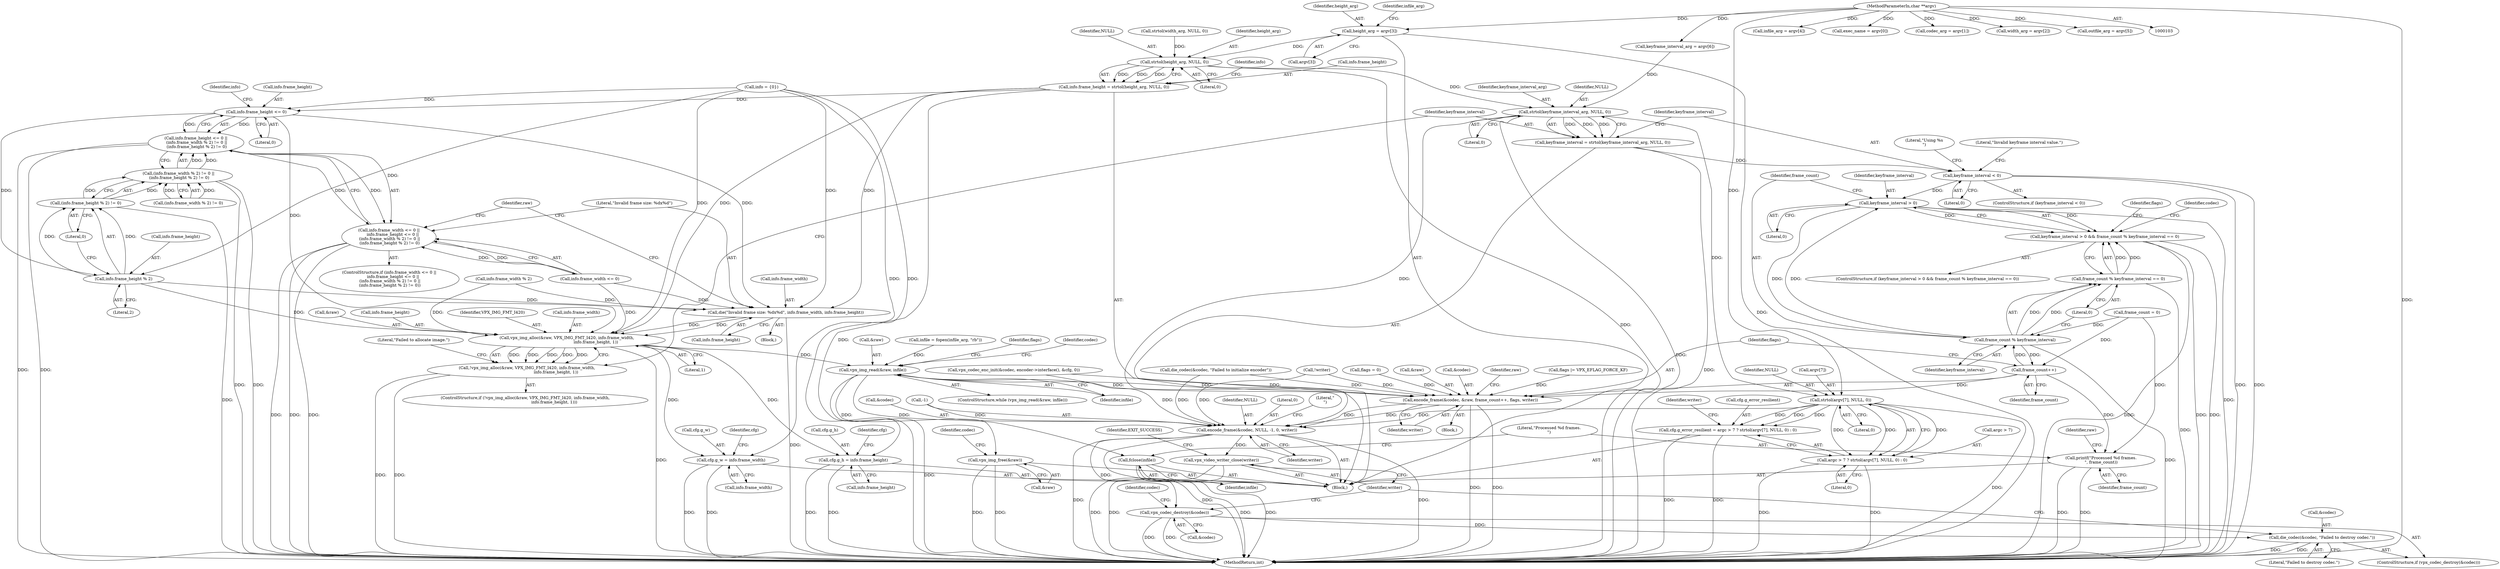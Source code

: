 digraph "0_Android_5a9753fca56f0eeb9f61e342b2fccffc364f9426_14@array" {
"1000187" [label="(Call,height_arg = argv[3])"];
"1000105" [label="(MethodParameterIn,char **argv)"];
"1000235" [label="(Call,strtol(height_arg, NULL, 0))"];
"1000231" [label="(Call,info.frame_height = strtol(height_arg, NULL, 0))"];
"1000261" [label="(Call,info.frame_height <= 0)"];
"1000260" [label="(Call,info.frame_height <= 0 ||\n (info.frame_width % 2) != 0 ||\n (info.frame_height % 2) != 0)"];
"1000254" [label="(Call,info.frame_width <= 0 ||\n      info.frame_height <= 0 ||\n (info.frame_width % 2) != 0 ||\n (info.frame_height % 2) != 0)"];
"1000275" [label="(Call,info.frame_height % 2)"];
"1000274" [label="(Call,(info.frame_height % 2) != 0)"];
"1000266" [label="(Call,(info.frame_width % 2) != 0 ||\n (info.frame_height % 2) != 0)"];
"1000282" [label="(Call,die(\"Invalid frame size: %dx%d\", info.frame_width, info.frame_height))"];
"1000292" [label="(Call,vpx_img_alloc(&raw, VPX_IMG_FMT_I420, info.frame_width,\n                                             info.frame_height, 1))"];
"1000291" [label="(Call,!vpx_img_alloc(&raw, VPX_IMG_FMT_I420, info.frame_width,\n                                             info.frame_height, 1))"];
"1000335" [label="(Call,cfg.g_w = info.frame_width)"];
"1000342" [label="(Call,cfg.g_h = info.frame_height)"];
"1000427" [label="(Call,vpx_img_read(&raw, infile))"];
"1000449" [label="(Call,encode_frame(&codec, &raw, frame_count++, flags, writer))"];
"1000458" [label="(Call,encode_frame(&codec, NULL, -1, 0, writer))"];
"1000477" [label="(Call,vpx_codec_destroy(&codec))"];
"1000480" [label="(Call,die_codec(&codec, \"Failed to destroy codec.\"))"];
"1000484" [label="(Call,vpx_video_writer_close(writer))"];
"1000468" [label="(Call,fclose(infile))"];
"1000473" [label="(Call,vpx_img_free(&raw))"];
"1000308" [label="(Call,strtol(keyframe_interval_arg, NULL, 0))"];
"1000306" [label="(Call,keyframe_interval = strtol(keyframe_interval_arg, NULL, 0))"];
"1000313" [label="(Call,keyframe_interval < 0)"];
"1000438" [label="(Call,keyframe_interval > 0)"];
"1000437" [label="(Call,keyframe_interval > 0 && frame_count % keyframe_interval == 0)"];
"1000442" [label="(Call,frame_count % keyframe_interval)"];
"1000441" [label="(Call,frame_count % keyframe_interval == 0)"];
"1000454" [label="(Call,frame_count++)"];
"1000470" [label="(Call,printf(\"Processed %d frames.\n\", frame_count))"];
"1000384" [label="(Call,strtol(argv[7], NULL, 0))"];
"1000376" [label="(Call,cfg.g_error_resilient = argc > 7 ? strtol(argv[7], NULL, 0) : 0)"];
"1000380" [label="(Call,argc > 7 ? strtol(argv[7], NULL, 0) : 0)"];
"1000274" [label="(Call,(info.frame_height % 2) != 0)"];
"1000461" [label="(Identifier,NULL)"];
"1000422" [label="(Call,die_codec(&codec, \"Failed to initialize encoder\"))"];
"1000478" [label="(Call,&codec)"];
"1000384" [label="(Call,strtol(argv[7], NULL, 0))"];
"1000392" [label="(Identifier,writer)"];
"1000484" [label="(Call,vpx_video_writer_close(writer))"];
"1000482" [label="(Identifier,codec)"];
"1000280" [label="(Literal,0)"];
"1000406" [label="(Call,infile = fopen(infile_arg, \"rb\"))"];
"1000232" [label="(Call,info.frame_height)"];
"1000266" [label="(Call,(info.frame_width % 2) != 0 ||\n (info.frame_height % 2) != 0)"];
"1000192" [label="(Call,infile_arg = argv[4])"];
"1000291" [label="(Call,!vpx_img_alloc(&raw, VPX_IMG_FMT_I420, info.frame_width,\n                                             info.frame_height, 1))"];
"1000437" [label="(Call,keyframe_interval > 0 && frame_count % keyframe_interval == 0)"];
"1000292" [label="(Call,vpx_img_alloc(&raw, VPX_IMG_FMT_I420, info.frame_width,\n                                             info.frame_height, 1))"];
"1000473" [label="(Call,vpx_img_free(&raw))"];
"1000377" [label="(Call,cfg.g_error_resilient)"];
"1000275" [label="(Call,info.frame_height % 2)"];
"1000281" [label="(Block,)"];
"1000254" [label="(Call,info.frame_width <= 0 ||\n      info.frame_height <= 0 ||\n (info.frame_width % 2) != 0 ||\n (info.frame_height % 2) != 0)"];
"1000439" [label="(Identifier,keyframe_interval)"];
"1000471" [label="(Literal,\"Processed %d frames.\n\")"];
"1000440" [label="(Literal,0)"];
"1000282" [label="(Call,die(\"Invalid frame size: %dx%d\", info.frame_width, info.frame_height))"];
"1000312" [label="(ControlStructure,if (keyframe_interval < 0))"];
"1000390" [label="(Literal,0)"];
"1000270" [label="(Identifier,info)"];
"1000426" [label="(ControlStructure,while (vpx_img_read(&raw, infile)))"];
"1000469" [label="(Identifier,infile)"];
"1000344" [label="(Identifier,cfg)"];
"1000487" [label="(Identifier,EXIT_SUCCESS)"];
"1000485" [label="(Identifier,writer)"];
"1000455" [label="(Identifier,frame_count)"];
"1000438" [label="(Call,keyframe_interval > 0)"];
"1000479" [label="(Identifier,codec)"];
"1000436" [label="(ControlStructure,if (keyframe_interval > 0 && frame_count % keyframe_interval == 0))"];
"1000380" [label="(Call,argc > 7 ? strtol(argv[7], NULL, 0) : 0)"];
"1000434" [label="(Identifier,flags)"];
"1000449" [label="(Call,encode_frame(&codec, &raw, frame_count++, flags, writer))"];
"1000306" [label="(Call,keyframe_interval = strtol(keyframe_interval_arg, NULL, 0))"];
"1000293" [label="(Call,&raw)"];
"1000166" [label="(Call,exec_name = argv[0])"];
"1000454" [label="(Call,frame_count++)"];
"1000430" [label="(Identifier,infile)"];
"1000261" [label="(Call,info.frame_height <= 0)"];
"1000475" [label="(Identifier,raw)"];
"1000294" [label="(Identifier,raw)"];
"1000177" [label="(Call,codec_arg = argv[1])"];
"1000376" [label="(Call,cfg.g_error_resilient = argc > 7 ? strtol(argv[7], NULL, 0) : 0)"];
"1000339" [label="(Call,info.frame_width)"];
"1000236" [label="(Identifier,height_arg)"];
"1000309" [label="(Identifier,keyframe_interval_arg)"];
"1000283" [label="(Literal,\"Invalid frame size: %dx%d\")"];
"1000456" [label="(Identifier,flags)"];
"1000299" [label="(Call,info.frame_height)"];
"1000464" [label="(Literal,0)"];
"1000290" [label="(ControlStructure,if (!vpx_img_alloc(&raw, VPX_IMG_FMT_I420, info.frame_width,\n                                             info.frame_height, 1)))"];
"1000468" [label="(Call,fclose(infile))"];
"1000427" [label="(Call,vpx_img_read(&raw, infile))"];
"1000260" [label="(Call,info.frame_height <= 0 ||\n (info.frame_width % 2) != 0 ||\n (info.frame_height % 2) != 0)"];
"1000307" [label="(Identifier,keyframe_interval)"];
"1000385" [label="(Call,argv[7])"];
"1000182" [label="(Call,width_arg = argv[2])"];
"1000381" [label="(Call,argc > 7)"];
"1000346" [label="(Call,info.frame_height)"];
"1000399" [label="(Call,!writer)"];
"1000284" [label="(Call,info.frame_width)"];
"1000343" [label="(Call,cfg.g_h)"];
"1000313" [label="(Call,keyframe_interval < 0)"];
"1000287" [label="(Call,info.frame_height)"];
"1000452" [label="(Call,&raw)"];
"1000488" [label="(MethodReturn,int)"];
"1000235" [label="(Call,strtol(height_arg, NULL, 0))"];
"1000237" [label="(Identifier,NULL)"];
"1000267" [label="(Call,(info.frame_width % 2) != 0)"];
"1000483" [label="(Literal,\"Failed to destroy codec.\")"];
"1000342" [label="(Call,cfg.g_h = info.frame_height)"];
"1000231" [label="(Call,info.frame_height = strtol(height_arg, NULL, 0))"];
"1000474" [label="(Call,&raw)"];
"1000451" [label="(Identifier,codec)"];
"1000268" [label="(Call,info.frame_width % 2)"];
"1000470" [label="(Call,printf(\"Processed %d frames.\n\", frame_count))"];
"1000457" [label="(Identifier,writer)"];
"1000295" [label="(Identifier,VPX_IMG_FMT_I420)"];
"1000352" [label="(Identifier,cfg)"];
"1000302" [label="(Literal,1)"];
"1000311" [label="(Literal,0)"];
"1000187" [label="(Call,height_arg = argv[3])"];
"1000481" [label="(Call,&codec)"];
"1000315" [label="(Literal,0)"];
"1000279" [label="(Literal,2)"];
"1000317" [label="(Literal,\"Invalid keyframe interval value.\")"];
"1000189" [label="(Call,argv[3])"];
"1000296" [label="(Call,info.frame_width)"];
"1000450" [label="(Call,&codec)"];
"1000480" [label="(Call,die_codec(&codec, \"Failed to destroy codec.\"))"];
"1000458" [label="(Call,encode_frame(&codec, NULL, -1, 0, writer))"];
"1000188" [label="(Identifier,height_arg)"];
"1000445" [label="(Literal,0)"];
"1000314" [label="(Identifier,keyframe_interval)"];
"1000472" [label="(Identifier,frame_count)"];
"1000443" [label="(Identifier,frame_count)"];
"1000310" [label="(Identifier,NULL)"];
"1000477" [label="(Call,vpx_codec_destroy(&codec))"];
"1000429" [label="(Identifier,raw)"];
"1000467" [label="(Literal,\"\n\")"];
"1000431" [label="(Block,)"];
"1000253" [label="(ControlStructure,if (info.frame_width <= 0 ||\n      info.frame_height <= 0 ||\n (info.frame_width % 2) != 0 ||\n (info.frame_height % 2) != 0))"];
"1000120" [label="(Call,info = {0})"];
"1000446" [label="(Call,flags |= VPX_EFLAG_FORCE_KF)"];
"1000460" [label="(Identifier,codec)"];
"1000476" [label="(ControlStructure,if (vpx_codec_destroy(&codec)))"];
"1000202" [label="(Call,keyframe_interval_arg = argv[6])"];
"1000388" [label="(Identifier,NULL)"];
"1000459" [label="(Call,&codec)"];
"1000197" [label="(Call,outfile_arg = argv[5])"];
"1000265" [label="(Literal,0)"];
"1000433" [label="(Call,flags = 0)"];
"1000415" [label="(Call,vpx_codec_enc_init(&codec, encoder->interface(), &cfg, 0))"];
"1000465" [label="(Identifier,writer)"];
"1000447" [label="(Identifier,flags)"];
"1000444" [label="(Identifier,keyframe_interval)"];
"1000242" [label="(Identifier,info)"];
"1000262" [label="(Call,info.frame_height)"];
"1000389" [label="(Literal,0)"];
"1000305" [label="(Literal,\"Failed to allocate image.\")"];
"1000462" [label="(Call,-1)"];
"1000428" [label="(Call,&raw)"];
"1000114" [label="(Call,frame_count = 0)"];
"1000238" [label="(Literal,0)"];
"1000227" [label="(Call,strtol(width_arg, NULL, 0))"];
"1000308" [label="(Call,strtol(keyframe_interval_arg, NULL, 0))"];
"1000335" [label="(Call,cfg.g_w = info.frame_width)"];
"1000442" [label="(Call,frame_count % keyframe_interval)"];
"1000193" [label="(Identifier,infile_arg)"];
"1000105" [label="(MethodParameterIn,char **argv)"];
"1000319" [label="(Literal,\"Using %s\n\")"];
"1000336" [label="(Call,cfg.g_w)"];
"1000106" [label="(Block,)"];
"1000276" [label="(Call,info.frame_height)"];
"1000441" [label="(Call,frame_count % keyframe_interval == 0)"];
"1000255" [label="(Call,info.frame_width <= 0)"];
"1000187" -> "1000106"  [label="AST: "];
"1000187" -> "1000189"  [label="CFG: "];
"1000188" -> "1000187"  [label="AST: "];
"1000189" -> "1000187"  [label="AST: "];
"1000193" -> "1000187"  [label="CFG: "];
"1000187" -> "1000488"  [label="DDG: "];
"1000105" -> "1000187"  [label="DDG: "];
"1000187" -> "1000235"  [label="DDG: "];
"1000105" -> "1000103"  [label="AST: "];
"1000105" -> "1000488"  [label="DDG: "];
"1000105" -> "1000166"  [label="DDG: "];
"1000105" -> "1000177"  [label="DDG: "];
"1000105" -> "1000182"  [label="DDG: "];
"1000105" -> "1000192"  [label="DDG: "];
"1000105" -> "1000197"  [label="DDG: "];
"1000105" -> "1000202"  [label="DDG: "];
"1000105" -> "1000384"  [label="DDG: "];
"1000235" -> "1000231"  [label="AST: "];
"1000235" -> "1000238"  [label="CFG: "];
"1000236" -> "1000235"  [label="AST: "];
"1000237" -> "1000235"  [label="AST: "];
"1000238" -> "1000235"  [label="AST: "];
"1000231" -> "1000235"  [label="CFG: "];
"1000235" -> "1000488"  [label="DDG: "];
"1000235" -> "1000231"  [label="DDG: "];
"1000235" -> "1000231"  [label="DDG: "];
"1000235" -> "1000231"  [label="DDG: "];
"1000227" -> "1000235"  [label="DDG: "];
"1000235" -> "1000308"  [label="DDG: "];
"1000231" -> "1000106"  [label="AST: "];
"1000232" -> "1000231"  [label="AST: "];
"1000242" -> "1000231"  [label="CFG: "];
"1000231" -> "1000488"  [label="DDG: "];
"1000231" -> "1000261"  [label="DDG: "];
"1000231" -> "1000282"  [label="DDG: "];
"1000231" -> "1000292"  [label="DDG: "];
"1000261" -> "1000260"  [label="AST: "];
"1000261" -> "1000265"  [label="CFG: "];
"1000262" -> "1000261"  [label="AST: "];
"1000265" -> "1000261"  [label="AST: "];
"1000270" -> "1000261"  [label="CFG: "];
"1000260" -> "1000261"  [label="CFG: "];
"1000261" -> "1000260"  [label="DDG: "];
"1000261" -> "1000260"  [label="DDG: "];
"1000120" -> "1000261"  [label="DDG: "];
"1000261" -> "1000275"  [label="DDG: "];
"1000261" -> "1000282"  [label="DDG: "];
"1000261" -> "1000292"  [label="DDG: "];
"1000260" -> "1000254"  [label="AST: "];
"1000260" -> "1000266"  [label="CFG: "];
"1000266" -> "1000260"  [label="AST: "];
"1000254" -> "1000260"  [label="CFG: "];
"1000260" -> "1000488"  [label="DDG: "];
"1000260" -> "1000488"  [label="DDG: "];
"1000260" -> "1000254"  [label="DDG: "];
"1000260" -> "1000254"  [label="DDG: "];
"1000266" -> "1000260"  [label="DDG: "];
"1000266" -> "1000260"  [label="DDG: "];
"1000254" -> "1000253"  [label="AST: "];
"1000254" -> "1000255"  [label="CFG: "];
"1000255" -> "1000254"  [label="AST: "];
"1000283" -> "1000254"  [label="CFG: "];
"1000294" -> "1000254"  [label="CFG: "];
"1000254" -> "1000488"  [label="DDG: "];
"1000254" -> "1000488"  [label="DDG: "];
"1000254" -> "1000488"  [label="DDG: "];
"1000255" -> "1000254"  [label="DDG: "];
"1000255" -> "1000254"  [label="DDG: "];
"1000275" -> "1000274"  [label="AST: "];
"1000275" -> "1000279"  [label="CFG: "];
"1000276" -> "1000275"  [label="AST: "];
"1000279" -> "1000275"  [label="AST: "];
"1000280" -> "1000275"  [label="CFG: "];
"1000275" -> "1000274"  [label="DDG: "];
"1000275" -> "1000274"  [label="DDG: "];
"1000120" -> "1000275"  [label="DDG: "];
"1000275" -> "1000282"  [label="DDG: "];
"1000275" -> "1000292"  [label="DDG: "];
"1000274" -> "1000266"  [label="AST: "];
"1000274" -> "1000280"  [label="CFG: "];
"1000280" -> "1000274"  [label="AST: "];
"1000266" -> "1000274"  [label="CFG: "];
"1000274" -> "1000488"  [label="DDG: "];
"1000274" -> "1000266"  [label="DDG: "];
"1000274" -> "1000266"  [label="DDG: "];
"1000266" -> "1000267"  [label="CFG: "];
"1000267" -> "1000266"  [label="AST: "];
"1000266" -> "1000488"  [label="DDG: "];
"1000266" -> "1000488"  [label="DDG: "];
"1000267" -> "1000266"  [label="DDG: "];
"1000267" -> "1000266"  [label="DDG: "];
"1000282" -> "1000281"  [label="AST: "];
"1000282" -> "1000287"  [label="CFG: "];
"1000283" -> "1000282"  [label="AST: "];
"1000284" -> "1000282"  [label="AST: "];
"1000287" -> "1000282"  [label="AST: "];
"1000294" -> "1000282"  [label="CFG: "];
"1000282" -> "1000488"  [label="DDG: "];
"1000268" -> "1000282"  [label="DDG: "];
"1000120" -> "1000282"  [label="DDG: "];
"1000255" -> "1000282"  [label="DDG: "];
"1000282" -> "1000292"  [label="DDG: "];
"1000282" -> "1000292"  [label="DDG: "];
"1000292" -> "1000291"  [label="AST: "];
"1000292" -> "1000302"  [label="CFG: "];
"1000293" -> "1000292"  [label="AST: "];
"1000295" -> "1000292"  [label="AST: "];
"1000296" -> "1000292"  [label="AST: "];
"1000299" -> "1000292"  [label="AST: "];
"1000302" -> "1000292"  [label="AST: "];
"1000291" -> "1000292"  [label="CFG: "];
"1000292" -> "1000488"  [label="DDG: "];
"1000292" -> "1000291"  [label="DDG: "];
"1000292" -> "1000291"  [label="DDG: "];
"1000292" -> "1000291"  [label="DDG: "];
"1000292" -> "1000291"  [label="DDG: "];
"1000292" -> "1000291"  [label="DDG: "];
"1000268" -> "1000292"  [label="DDG: "];
"1000120" -> "1000292"  [label="DDG: "];
"1000255" -> "1000292"  [label="DDG: "];
"1000292" -> "1000335"  [label="DDG: "];
"1000292" -> "1000342"  [label="DDG: "];
"1000292" -> "1000427"  [label="DDG: "];
"1000291" -> "1000290"  [label="AST: "];
"1000305" -> "1000291"  [label="CFG: "];
"1000307" -> "1000291"  [label="CFG: "];
"1000291" -> "1000488"  [label="DDG: "];
"1000291" -> "1000488"  [label="DDG: "];
"1000335" -> "1000106"  [label="AST: "];
"1000335" -> "1000339"  [label="CFG: "];
"1000336" -> "1000335"  [label="AST: "];
"1000339" -> "1000335"  [label="AST: "];
"1000344" -> "1000335"  [label="CFG: "];
"1000335" -> "1000488"  [label="DDG: "];
"1000335" -> "1000488"  [label="DDG: "];
"1000120" -> "1000335"  [label="DDG: "];
"1000342" -> "1000106"  [label="AST: "];
"1000342" -> "1000346"  [label="CFG: "];
"1000343" -> "1000342"  [label="AST: "];
"1000346" -> "1000342"  [label="AST: "];
"1000352" -> "1000342"  [label="CFG: "];
"1000342" -> "1000488"  [label="DDG: "];
"1000342" -> "1000488"  [label="DDG: "];
"1000120" -> "1000342"  [label="DDG: "];
"1000427" -> "1000426"  [label="AST: "];
"1000427" -> "1000430"  [label="CFG: "];
"1000428" -> "1000427"  [label="AST: "];
"1000430" -> "1000427"  [label="AST: "];
"1000434" -> "1000427"  [label="CFG: "];
"1000460" -> "1000427"  [label="CFG: "];
"1000427" -> "1000488"  [label="DDG: "];
"1000449" -> "1000427"  [label="DDG: "];
"1000406" -> "1000427"  [label="DDG: "];
"1000427" -> "1000449"  [label="DDG: "];
"1000427" -> "1000468"  [label="DDG: "];
"1000427" -> "1000473"  [label="DDG: "];
"1000449" -> "1000431"  [label="AST: "];
"1000449" -> "1000457"  [label="CFG: "];
"1000450" -> "1000449"  [label="AST: "];
"1000452" -> "1000449"  [label="AST: "];
"1000454" -> "1000449"  [label="AST: "];
"1000456" -> "1000449"  [label="AST: "];
"1000457" -> "1000449"  [label="AST: "];
"1000429" -> "1000449"  [label="CFG: "];
"1000449" -> "1000488"  [label="DDG: "];
"1000449" -> "1000488"  [label="DDG: "];
"1000415" -> "1000449"  [label="DDG: "];
"1000422" -> "1000449"  [label="DDG: "];
"1000454" -> "1000449"  [label="DDG: "];
"1000433" -> "1000449"  [label="DDG: "];
"1000446" -> "1000449"  [label="DDG: "];
"1000399" -> "1000449"  [label="DDG: "];
"1000449" -> "1000458"  [label="DDG: "];
"1000449" -> "1000458"  [label="DDG: "];
"1000458" -> "1000106"  [label="AST: "];
"1000458" -> "1000465"  [label="CFG: "];
"1000459" -> "1000458"  [label="AST: "];
"1000461" -> "1000458"  [label="AST: "];
"1000462" -> "1000458"  [label="AST: "];
"1000464" -> "1000458"  [label="AST: "];
"1000465" -> "1000458"  [label="AST: "];
"1000467" -> "1000458"  [label="CFG: "];
"1000458" -> "1000488"  [label="DDG: "];
"1000458" -> "1000488"  [label="DDG: "];
"1000458" -> "1000488"  [label="DDG: "];
"1000415" -> "1000458"  [label="DDG: "];
"1000422" -> "1000458"  [label="DDG: "];
"1000308" -> "1000458"  [label="DDG: "];
"1000384" -> "1000458"  [label="DDG: "];
"1000462" -> "1000458"  [label="DDG: "];
"1000399" -> "1000458"  [label="DDG: "];
"1000458" -> "1000477"  [label="DDG: "];
"1000458" -> "1000484"  [label="DDG: "];
"1000477" -> "1000476"  [label="AST: "];
"1000477" -> "1000478"  [label="CFG: "];
"1000478" -> "1000477"  [label="AST: "];
"1000482" -> "1000477"  [label="CFG: "];
"1000485" -> "1000477"  [label="CFG: "];
"1000477" -> "1000488"  [label="DDG: "];
"1000477" -> "1000488"  [label="DDG: "];
"1000477" -> "1000480"  [label="DDG: "];
"1000480" -> "1000476"  [label="AST: "];
"1000480" -> "1000483"  [label="CFG: "];
"1000481" -> "1000480"  [label="AST: "];
"1000483" -> "1000480"  [label="AST: "];
"1000485" -> "1000480"  [label="CFG: "];
"1000480" -> "1000488"  [label="DDG: "];
"1000480" -> "1000488"  [label="DDG: "];
"1000484" -> "1000106"  [label="AST: "];
"1000484" -> "1000485"  [label="CFG: "];
"1000485" -> "1000484"  [label="AST: "];
"1000487" -> "1000484"  [label="CFG: "];
"1000484" -> "1000488"  [label="DDG: "];
"1000484" -> "1000488"  [label="DDG: "];
"1000468" -> "1000106"  [label="AST: "];
"1000468" -> "1000469"  [label="CFG: "];
"1000469" -> "1000468"  [label="AST: "];
"1000471" -> "1000468"  [label="CFG: "];
"1000468" -> "1000488"  [label="DDG: "];
"1000468" -> "1000488"  [label="DDG: "];
"1000473" -> "1000106"  [label="AST: "];
"1000473" -> "1000474"  [label="CFG: "];
"1000474" -> "1000473"  [label="AST: "];
"1000479" -> "1000473"  [label="CFG: "];
"1000473" -> "1000488"  [label="DDG: "];
"1000473" -> "1000488"  [label="DDG: "];
"1000308" -> "1000306"  [label="AST: "];
"1000308" -> "1000311"  [label="CFG: "];
"1000309" -> "1000308"  [label="AST: "];
"1000310" -> "1000308"  [label="AST: "];
"1000311" -> "1000308"  [label="AST: "];
"1000306" -> "1000308"  [label="CFG: "];
"1000308" -> "1000488"  [label="DDG: "];
"1000308" -> "1000306"  [label="DDG: "];
"1000308" -> "1000306"  [label="DDG: "];
"1000308" -> "1000306"  [label="DDG: "];
"1000202" -> "1000308"  [label="DDG: "];
"1000308" -> "1000384"  [label="DDG: "];
"1000306" -> "1000106"  [label="AST: "];
"1000307" -> "1000306"  [label="AST: "];
"1000314" -> "1000306"  [label="CFG: "];
"1000306" -> "1000488"  [label="DDG: "];
"1000306" -> "1000313"  [label="DDG: "];
"1000313" -> "1000312"  [label="AST: "];
"1000313" -> "1000315"  [label="CFG: "];
"1000314" -> "1000313"  [label="AST: "];
"1000315" -> "1000313"  [label="AST: "];
"1000317" -> "1000313"  [label="CFG: "];
"1000319" -> "1000313"  [label="CFG: "];
"1000313" -> "1000488"  [label="DDG: "];
"1000313" -> "1000488"  [label="DDG: "];
"1000313" -> "1000438"  [label="DDG: "];
"1000438" -> "1000437"  [label="AST: "];
"1000438" -> "1000440"  [label="CFG: "];
"1000439" -> "1000438"  [label="AST: "];
"1000440" -> "1000438"  [label="AST: "];
"1000443" -> "1000438"  [label="CFG: "];
"1000437" -> "1000438"  [label="CFG: "];
"1000438" -> "1000488"  [label="DDG: "];
"1000438" -> "1000437"  [label="DDG: "];
"1000438" -> "1000437"  [label="DDG: "];
"1000442" -> "1000438"  [label="DDG: "];
"1000438" -> "1000442"  [label="DDG: "];
"1000437" -> "1000436"  [label="AST: "];
"1000437" -> "1000441"  [label="CFG: "];
"1000441" -> "1000437"  [label="AST: "];
"1000447" -> "1000437"  [label="CFG: "];
"1000451" -> "1000437"  [label="CFG: "];
"1000437" -> "1000488"  [label="DDG: "];
"1000437" -> "1000488"  [label="DDG: "];
"1000437" -> "1000488"  [label="DDG: "];
"1000441" -> "1000437"  [label="DDG: "];
"1000441" -> "1000437"  [label="DDG: "];
"1000442" -> "1000441"  [label="AST: "];
"1000442" -> "1000444"  [label="CFG: "];
"1000443" -> "1000442"  [label="AST: "];
"1000444" -> "1000442"  [label="AST: "];
"1000445" -> "1000442"  [label="CFG: "];
"1000442" -> "1000488"  [label="DDG: "];
"1000442" -> "1000441"  [label="DDG: "];
"1000442" -> "1000441"  [label="DDG: "];
"1000454" -> "1000442"  [label="DDG: "];
"1000114" -> "1000442"  [label="DDG: "];
"1000442" -> "1000454"  [label="DDG: "];
"1000441" -> "1000445"  [label="CFG: "];
"1000445" -> "1000441"  [label="AST: "];
"1000441" -> "1000488"  [label="DDG: "];
"1000454" -> "1000455"  [label="CFG: "];
"1000455" -> "1000454"  [label="AST: "];
"1000456" -> "1000454"  [label="CFG: "];
"1000114" -> "1000454"  [label="DDG: "];
"1000454" -> "1000470"  [label="DDG: "];
"1000470" -> "1000106"  [label="AST: "];
"1000470" -> "1000472"  [label="CFG: "];
"1000471" -> "1000470"  [label="AST: "];
"1000472" -> "1000470"  [label="AST: "];
"1000475" -> "1000470"  [label="CFG: "];
"1000470" -> "1000488"  [label="DDG: "];
"1000470" -> "1000488"  [label="DDG: "];
"1000114" -> "1000470"  [label="DDG: "];
"1000384" -> "1000380"  [label="AST: "];
"1000384" -> "1000389"  [label="CFG: "];
"1000385" -> "1000384"  [label="AST: "];
"1000388" -> "1000384"  [label="AST: "];
"1000389" -> "1000384"  [label="AST: "];
"1000380" -> "1000384"  [label="CFG: "];
"1000384" -> "1000488"  [label="DDG: "];
"1000384" -> "1000376"  [label="DDG: "];
"1000384" -> "1000376"  [label="DDG: "];
"1000384" -> "1000376"  [label="DDG: "];
"1000384" -> "1000380"  [label="DDG: "];
"1000384" -> "1000380"  [label="DDG: "];
"1000384" -> "1000380"  [label="DDG: "];
"1000376" -> "1000106"  [label="AST: "];
"1000376" -> "1000380"  [label="CFG: "];
"1000377" -> "1000376"  [label="AST: "];
"1000380" -> "1000376"  [label="AST: "];
"1000392" -> "1000376"  [label="CFG: "];
"1000376" -> "1000488"  [label="DDG: "];
"1000376" -> "1000488"  [label="DDG: "];
"1000380" -> "1000390"  [label="CFG: "];
"1000381" -> "1000380"  [label="AST: "];
"1000390" -> "1000380"  [label="AST: "];
"1000380" -> "1000488"  [label="DDG: "];
"1000380" -> "1000488"  [label="DDG: "];
}
